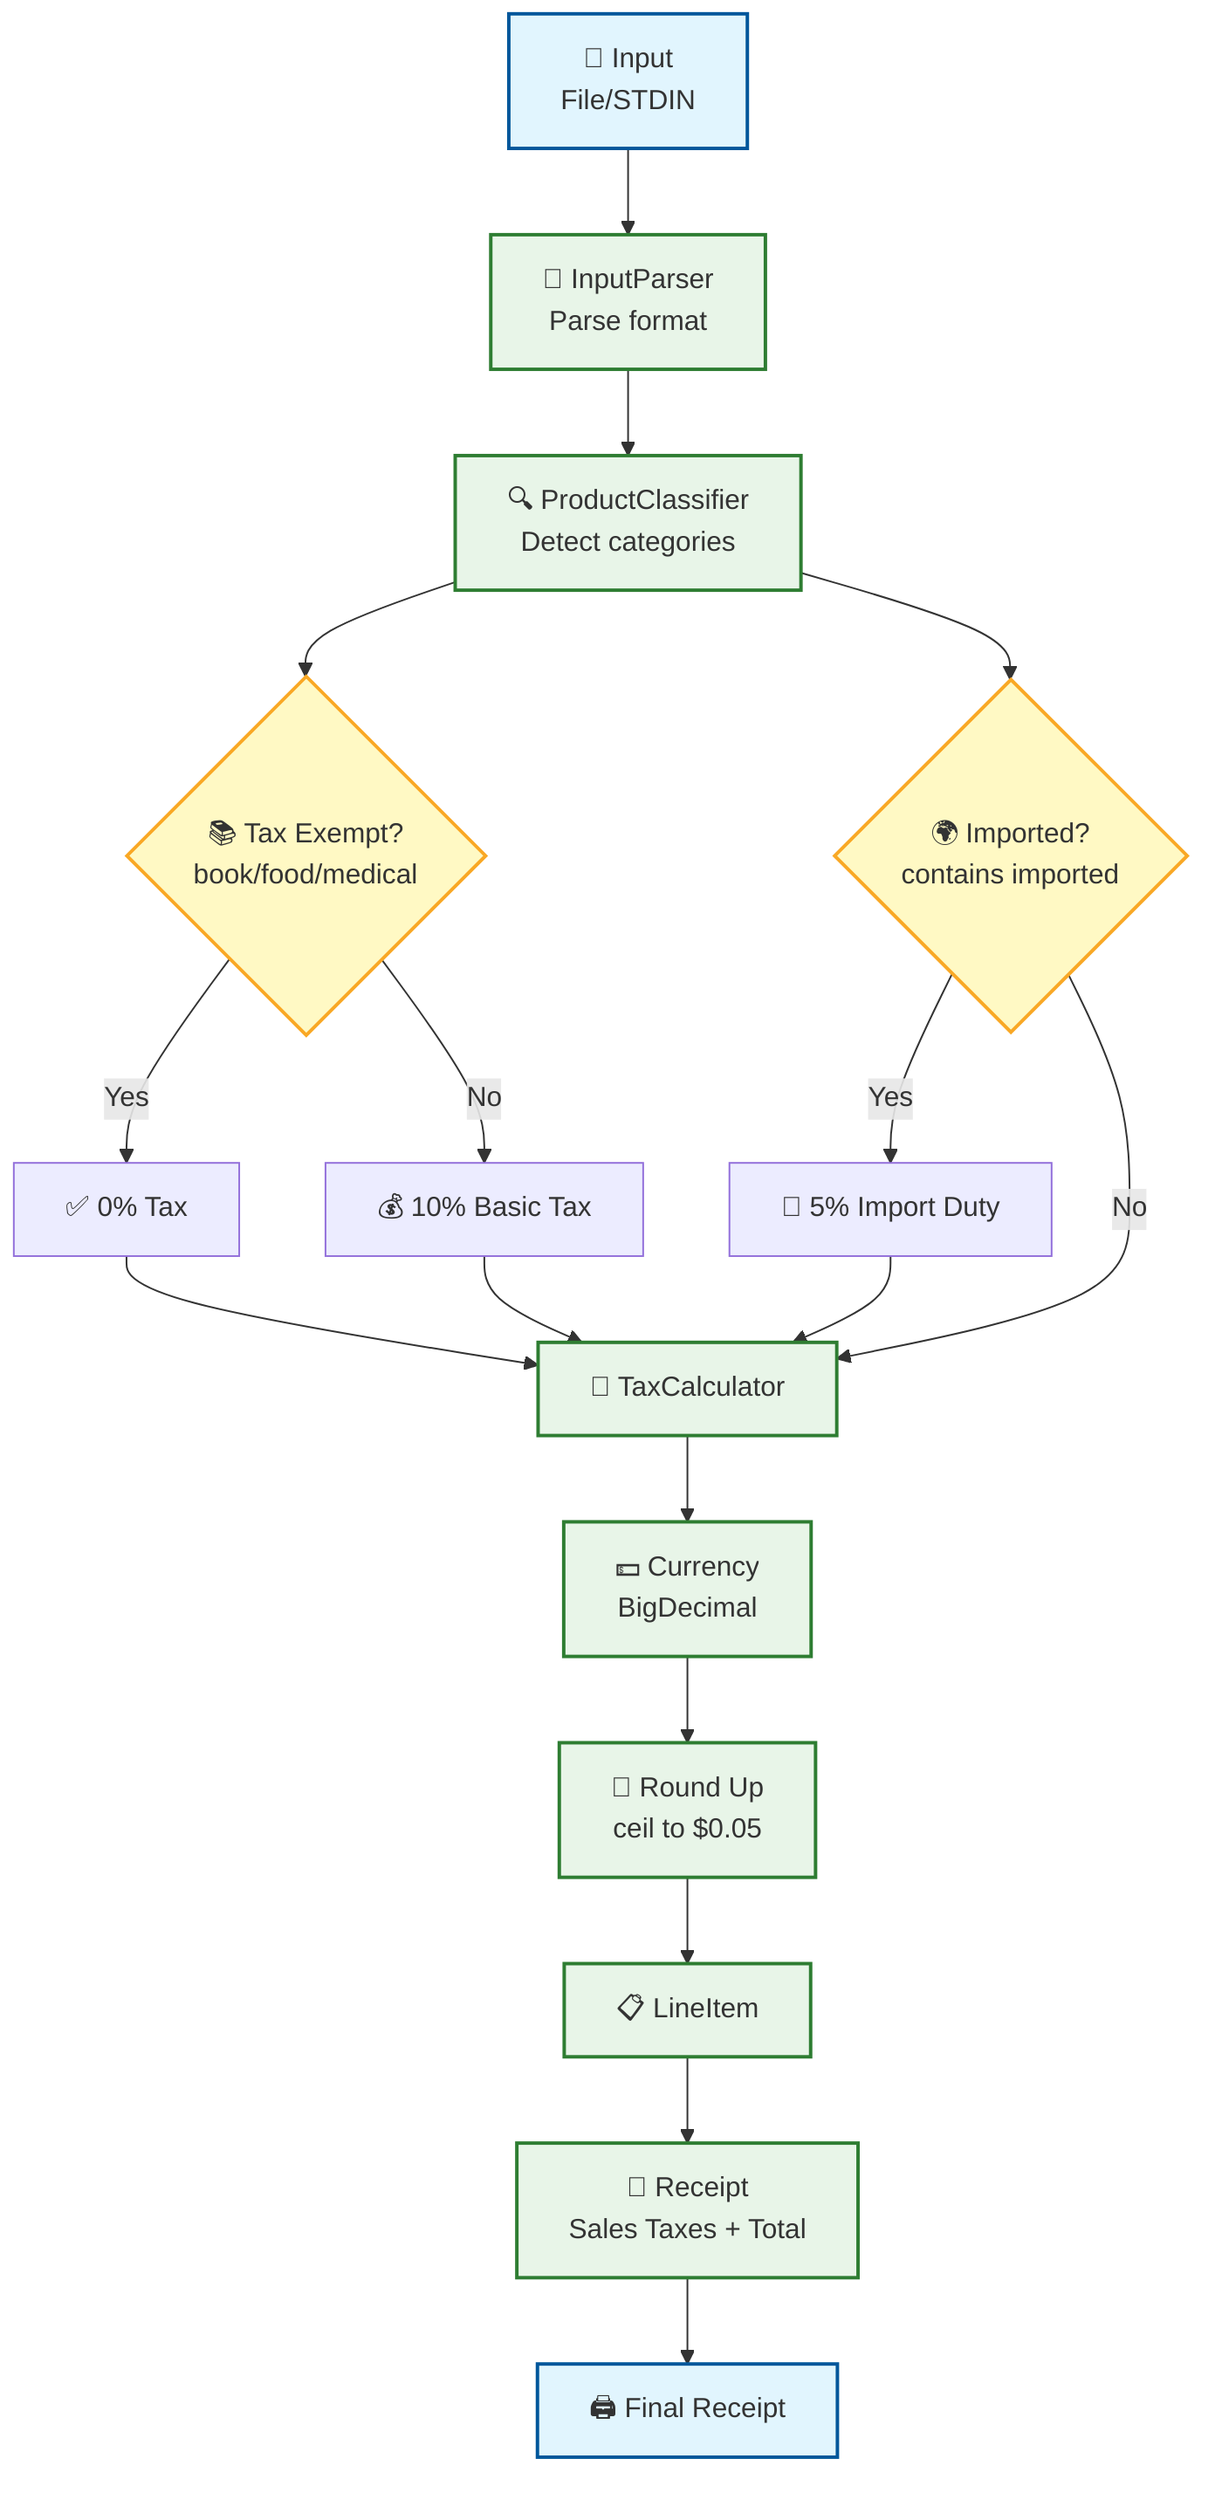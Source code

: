 flowchart TD
    Input[📄 Input<br/>File/STDIN] --> Parser[📝 InputParser<br/>Parse format]
    Parser --> Classifier[🔍 ProductClassifier<br/>Detect categories]

    Classifier --> Exempt{📚 Tax Exempt?<br/>book/food/medical}
    Classifier --> Import{🌍 Imported?<br/>contains imported}

    Exempt -->|Yes| NoTax[✅ 0% Tax]
    Exempt -->|No| BasicTax[💰 10% Basic Tax]

    Import -->|Yes| ImportTax[🚢 5% Import Duty]
    Import -->|No| Calculator[🧮 TaxCalculator]

    NoTax --> Calculator
    BasicTax --> Calculator
    ImportTax --> Calculator

    Calculator --> Currency[💵 Currency<br/>BigDecimal]
    Currency --> Round[🔄 Round Up<br/>ceil to $0.05]
    Round --> LineItem[📋 LineItem]
    LineItem --> Receipt[🧾 Receipt<br/>Sales Taxes + Total]
    Receipt --> Output[🖨️ Final Receipt]

    classDef inputStyle fill:#e1f5fe,stroke:#01579b,stroke-width:2px
    classDef processStyle fill:#e8f5e8,stroke:#2e7d32,stroke-width:2px
    classDef decisionStyle fill:#fff9c4,stroke:#f9a825,stroke-width:2px
    classDef outputStyle fill:#f3e5f5,stroke:#7b1fa2,stroke-width:2px

    class Input,Output inputStyle
    class Parser,Classifier,Calculator,Currency,Round,LineItem,Receipt processStyle
    class Exempt,Import decisionStyle